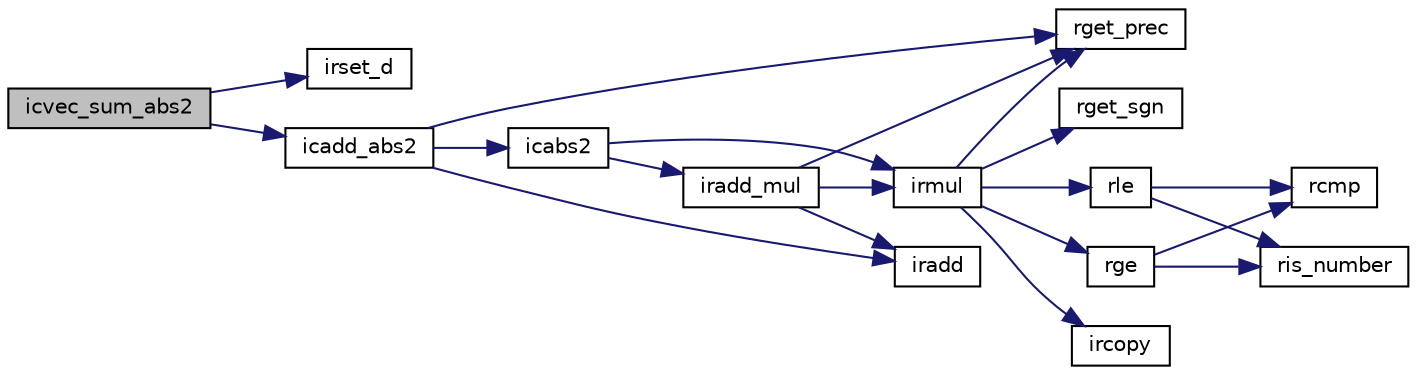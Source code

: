 digraph "icvec_sum_abs2"
{
  edge [fontname="Helvetica",fontsize="10",labelfontname="Helvetica",labelfontsize="10"];
  node [fontname="Helvetica",fontsize="10",shape=record];
  rankdir="LR";
  Node646 [label="icvec_sum_abs2",height=0.2,width=0.4,color="black", fillcolor="grey75", style="filled", fontcolor="black"];
  Node646 -> Node647 [color="midnightblue",fontsize="10",style="solid",fontname="Helvetica"];
  Node647 [label="irset_d",height=0.2,width=0.4,color="black", fillcolor="white", style="filled",URL="$irmulti_8c.html#a2fdabfa10335af36c3951880616b5589",tooltip="倍精度実数の設定 [y0,y1]=[x,x]. "];
  Node646 -> Node648 [color="midnightblue",fontsize="10",style="solid",fontname="Helvetica"];
  Node648 [label="icadd_abs2",height=0.2,width=0.4,color="black", fillcolor="white", style="filled",URL="$icmulti_8c.html#ab16c3d6bb29e282fce6fbe2d8e461ec7",tooltip="絶対値の平方の加算 [y0,y1]+=abs([x0,x1])^2 "];
  Node648 -> Node649 [color="midnightblue",fontsize="10",style="solid",fontname="Helvetica"];
  Node649 [label="rget_prec",height=0.2,width=0.4,color="black", fillcolor="white", style="filled",URL="$is__rmulti_8h.html#ad9bc8d534620527dc3c46ef4c9d04442",tooltip="rmulti型の浮動小数点数の精度(ビット数)を取得. "];
  Node648 -> Node650 [color="midnightblue",fontsize="10",style="solid",fontname="Helvetica"];
  Node650 [label="icabs2",height=0.2,width=0.4,color="black", fillcolor="white", style="filled",URL="$icmulti_8c.html#a93cfc12bd588f20b589fd9ba7d7c0043",tooltip="絶対値の平方 [y0,y1]=abs([x0,x1])^2 "];
  Node650 -> Node651 [color="midnightblue",fontsize="10",style="solid",fontname="Helvetica"];
  Node651 [label="irmul",height=0.2,width=0.4,color="black", fillcolor="white", style="filled",URL="$irmulti_8c.html#a9f9bc42cc6a70b365b032dc7bedd1abb",tooltip="掛け算 [z0,z1]=[x0,x1]*[y0,y1] "];
  Node651 -> Node649 [color="midnightblue",fontsize="10",style="solid",fontname="Helvetica"];
  Node651 -> Node652 [color="midnightblue",fontsize="10",style="solid",fontname="Helvetica"];
  Node652 [label="rget_sgn",height=0.2,width=0.4,color="black", fillcolor="white", style="filled",URL="$is__rmulti_8h.html#a1eabb75964384f5b7057a0275385d4bb",tooltip="rmulti型の浮動小数点数の符号部の取得. "];
  Node651 -> Node653 [color="midnightblue",fontsize="10",style="solid",fontname="Helvetica"];
  Node653 [label="rle",height=0.2,width=0.4,color="black", fillcolor="white", style="filled",URL="$is__rmulti_8h.html#a72d8f7f7abd4fa2ff89f488742ff7ca7",tooltip="rmulti型の値の比較 x<=y "];
  Node653 -> Node654 [color="midnightblue",fontsize="10",style="solid",fontname="Helvetica"];
  Node654 [label="ris_number",height=0.2,width=0.4,color="black", fillcolor="white", style="filled",URL="$rmulti_8c.html#a02c3c838634809fb6260ab78926b5f8b",tooltip="rmulti型が数であるかの判定. "];
  Node653 -> Node655 [color="midnightblue",fontsize="10",style="solid",fontname="Helvetica"];
  Node655 [label="rcmp",height=0.2,width=0.4,color="black", fillcolor="white", style="filled",URL="$rmulti_8c.html#aa7f2e03f88a388911123c82ad3f36b16",tooltip="rmulti型の値の比較 x<=>y "];
  Node651 -> Node656 [color="midnightblue",fontsize="10",style="solid",fontname="Helvetica"];
  Node656 [label="rge",height=0.2,width=0.4,color="black", fillcolor="white", style="filled",URL="$is__rmulti_8h.html#a7544c8c3220be262b43d9cdcacd5f8f2",tooltip="rmulti型の値の比較 x>=y "];
  Node656 -> Node654 [color="midnightblue",fontsize="10",style="solid",fontname="Helvetica"];
  Node656 -> Node655 [color="midnightblue",fontsize="10",style="solid",fontname="Helvetica"];
  Node651 -> Node657 [color="midnightblue",fontsize="10",style="solid",fontname="Helvetica"];
  Node657 [label="ircopy",height=0.2,width=0.4,color="black", fillcolor="white", style="filled",URL="$irmulti_8c.html#aaf2192a33e04cbba12da47550fde287e",tooltip="コピー [y0,y1]=[x0,x1]. "];
  Node650 -> Node658 [color="midnightblue",fontsize="10",style="solid",fontname="Helvetica"];
  Node658 [label="iradd_mul",height=0.2,width=0.4,color="black", fillcolor="white", style="filled",URL="$irmulti_8c.html#a55d04ab7f2884310fcff04b636911df1",tooltip="積の加算 [z0,z1]+=[x0,x1]*[y0,y1] "];
  Node658 -> Node649 [color="midnightblue",fontsize="10",style="solid",fontname="Helvetica"];
  Node658 -> Node651 [color="midnightblue",fontsize="10",style="solid",fontname="Helvetica"];
  Node658 -> Node659 [color="midnightblue",fontsize="10",style="solid",fontname="Helvetica"];
  Node659 [label="iradd",height=0.2,width=0.4,color="black", fillcolor="white", style="filled",URL="$irmulti_8c.html#a2a3a18d72fa9e737ac67d95ccb3e8ca9",tooltip="足し算 [z0,z1]=[x0,x1]+[y0,y1] "];
  Node648 -> Node659 [color="midnightblue",fontsize="10",style="solid",fontname="Helvetica"];
}
